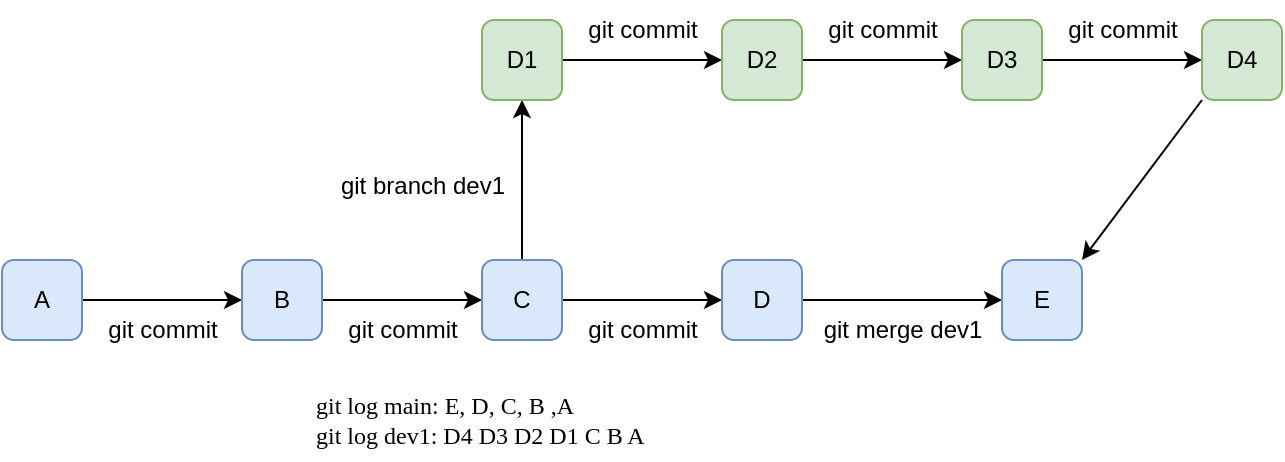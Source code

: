 <mxfile version="25.0.3">
  <diagram name="Page-1" id="a7XsmNvgT28RDx6LG-qZ">
    <mxGraphModel dx="792" dy="737" grid="1" gridSize="10" guides="1" tooltips="1" connect="1" arrows="1" fold="1" page="1" pageScale="1" pageWidth="827" pageHeight="1169" math="0" shadow="0">
      <root>
        <mxCell id="0" />
        <mxCell id="1" parent="0" />
        <mxCell id="ITVLJboKP8fDgU0K1HVr-3" value="" style="edgeStyle=orthogonalEdgeStyle;rounded=0;orthogonalLoop=1;jettySize=auto;html=1;" edge="1" parent="1" source="ITVLJboKP8fDgU0K1HVr-1" target="ITVLJboKP8fDgU0K1HVr-2">
          <mxGeometry relative="1" as="geometry" />
        </mxCell>
        <mxCell id="ITVLJboKP8fDgU0K1HVr-1" value="A" style="rounded=1;whiteSpace=wrap;html=1;fillColor=#dae8fc;strokeColor=#6c8ebf;" vertex="1" parent="1">
          <mxGeometry x="160" y="280" width="40" height="40" as="geometry" />
        </mxCell>
        <mxCell id="ITVLJboKP8fDgU0K1HVr-5" value="" style="edgeStyle=orthogonalEdgeStyle;rounded=0;orthogonalLoop=1;jettySize=auto;html=1;" edge="1" parent="1" source="ITVLJboKP8fDgU0K1HVr-2" target="ITVLJboKP8fDgU0K1HVr-4">
          <mxGeometry relative="1" as="geometry" />
        </mxCell>
        <mxCell id="ITVLJboKP8fDgU0K1HVr-2" value="B" style="rounded=1;whiteSpace=wrap;html=1;fillColor=#dae8fc;strokeColor=#6c8ebf;" vertex="1" parent="1">
          <mxGeometry x="280" y="280" width="40" height="40" as="geometry" />
        </mxCell>
        <mxCell id="ITVLJboKP8fDgU0K1HVr-7" value="" style="edgeStyle=orthogonalEdgeStyle;rounded=0;orthogonalLoop=1;jettySize=auto;html=1;" edge="1" parent="1" source="ITVLJboKP8fDgU0K1HVr-4" target="ITVLJboKP8fDgU0K1HVr-6">
          <mxGeometry relative="1" as="geometry" />
        </mxCell>
        <mxCell id="ITVLJboKP8fDgU0K1HVr-12" value="" style="edgeStyle=orthogonalEdgeStyle;rounded=0;orthogonalLoop=1;jettySize=auto;html=1;" edge="1" parent="1" source="ITVLJboKP8fDgU0K1HVr-4" target="ITVLJboKP8fDgU0K1HVr-11">
          <mxGeometry relative="1" as="geometry" />
        </mxCell>
        <mxCell id="ITVLJboKP8fDgU0K1HVr-4" value="C" style="rounded=1;whiteSpace=wrap;html=1;fillColor=#dae8fc;strokeColor=#6c8ebf;" vertex="1" parent="1">
          <mxGeometry x="400" y="280" width="40" height="40" as="geometry" />
        </mxCell>
        <mxCell id="ITVLJboKP8fDgU0K1HVr-10" value="" style="edgeStyle=orthogonalEdgeStyle;rounded=0;orthogonalLoop=1;jettySize=auto;html=1;" edge="1" parent="1" source="ITVLJboKP8fDgU0K1HVr-6" target="ITVLJboKP8fDgU0K1HVr-9">
          <mxGeometry relative="1" as="geometry" />
        </mxCell>
        <mxCell id="ITVLJboKP8fDgU0K1HVr-6" value="D" style="rounded=1;whiteSpace=wrap;html=1;fillColor=#dae8fc;strokeColor=#6c8ebf;" vertex="1" parent="1">
          <mxGeometry x="520" y="280" width="40" height="40" as="geometry" />
        </mxCell>
        <mxCell id="ITVLJboKP8fDgU0K1HVr-9" value="E" style="rounded=1;whiteSpace=wrap;html=1;fillColor=#dae8fc;strokeColor=#6c8ebf;" vertex="1" parent="1">
          <mxGeometry x="660" y="280" width="40" height="40" as="geometry" />
        </mxCell>
        <mxCell id="ITVLJboKP8fDgU0K1HVr-14" value="" style="edgeStyle=orthogonalEdgeStyle;rounded=0;orthogonalLoop=1;jettySize=auto;html=1;" edge="1" parent="1" source="ITVLJboKP8fDgU0K1HVr-11" target="ITVLJboKP8fDgU0K1HVr-13">
          <mxGeometry relative="1" as="geometry" />
        </mxCell>
        <mxCell id="ITVLJboKP8fDgU0K1HVr-11" value="D1" style="rounded=1;whiteSpace=wrap;html=1;fillColor=#d5e8d4;strokeColor=#82b366;" vertex="1" parent="1">
          <mxGeometry x="400" y="160" width="40" height="40" as="geometry" />
        </mxCell>
        <mxCell id="ITVLJboKP8fDgU0K1HVr-25" value="" style="edgeStyle=orthogonalEdgeStyle;rounded=0;orthogonalLoop=1;jettySize=auto;html=1;" edge="1" parent="1" source="ITVLJboKP8fDgU0K1HVr-13" target="ITVLJboKP8fDgU0K1HVr-24">
          <mxGeometry relative="1" as="geometry" />
        </mxCell>
        <mxCell id="ITVLJboKP8fDgU0K1HVr-13" value="D2" style="rounded=1;whiteSpace=wrap;html=1;fillColor=#d5e8d4;strokeColor=#82b366;" vertex="1" parent="1">
          <mxGeometry x="520" y="160" width="40" height="40" as="geometry" />
        </mxCell>
        <mxCell id="ITVLJboKP8fDgU0K1HVr-16" value="git branch dev1" style="text;html=1;align=center;verticalAlign=middle;resizable=0;points=[];autosize=1;strokeColor=none;fillColor=none;" vertex="1" parent="1">
          <mxGeometry x="315" y="228" width="110" height="30" as="geometry" />
        </mxCell>
        <mxCell id="ITVLJboKP8fDgU0K1HVr-17" value="git commit" style="text;html=1;align=center;verticalAlign=middle;resizable=0;points=[];autosize=1;strokeColor=none;fillColor=none;" vertex="1" parent="1">
          <mxGeometry x="200" y="300" width="80" height="30" as="geometry" />
        </mxCell>
        <mxCell id="ITVLJboKP8fDgU0K1HVr-18" value="git commit" style="text;html=1;align=center;verticalAlign=middle;resizable=0;points=[];autosize=1;strokeColor=none;fillColor=none;" vertex="1" parent="1">
          <mxGeometry x="320" y="300" width="80" height="30" as="geometry" />
        </mxCell>
        <mxCell id="ITVLJboKP8fDgU0K1HVr-19" value="git commit" style="text;html=1;align=center;verticalAlign=middle;resizable=0;points=[];autosize=1;strokeColor=none;fillColor=none;" vertex="1" parent="1">
          <mxGeometry x="440" y="300" width="80" height="30" as="geometry" />
        </mxCell>
        <mxCell id="ITVLJboKP8fDgU0K1HVr-21" value="git commit" style="text;html=1;align=center;verticalAlign=middle;resizable=0;points=[];autosize=1;strokeColor=none;fillColor=none;" vertex="1" parent="1">
          <mxGeometry x="440" y="150" width="80" height="30" as="geometry" />
        </mxCell>
        <mxCell id="ITVLJboKP8fDgU0K1HVr-23" value="git merge dev1" style="text;html=1;align=center;verticalAlign=middle;resizable=0;points=[];autosize=1;strokeColor=none;fillColor=none;" vertex="1" parent="1">
          <mxGeometry x="560" y="300" width="100" height="30" as="geometry" />
        </mxCell>
        <mxCell id="ITVLJboKP8fDgU0K1HVr-28" value="" style="edgeStyle=orthogonalEdgeStyle;rounded=0;orthogonalLoop=1;jettySize=auto;html=1;" edge="1" parent="1" source="ITVLJboKP8fDgU0K1HVr-24" target="ITVLJboKP8fDgU0K1HVr-27">
          <mxGeometry relative="1" as="geometry" />
        </mxCell>
        <mxCell id="ITVLJboKP8fDgU0K1HVr-24" value="D3" style="rounded=1;whiteSpace=wrap;html=1;fillColor=#d5e8d4;strokeColor=#82b366;" vertex="1" parent="1">
          <mxGeometry x="640" y="160" width="40" height="40" as="geometry" />
        </mxCell>
        <mxCell id="ITVLJboKP8fDgU0K1HVr-29" style="rounded=0;orthogonalLoop=1;jettySize=auto;html=1;exitX=0;exitY=1;exitDx=0;exitDy=0;entryX=1;entryY=0;entryDx=0;entryDy=0;" edge="1" parent="1" source="ITVLJboKP8fDgU0K1HVr-27" target="ITVLJboKP8fDgU0K1HVr-9">
          <mxGeometry relative="1" as="geometry" />
        </mxCell>
        <mxCell id="ITVLJboKP8fDgU0K1HVr-27" value="D4" style="rounded=1;whiteSpace=wrap;html=1;fillColor=#d5e8d4;strokeColor=#82b366;" vertex="1" parent="1">
          <mxGeometry x="760" y="160" width="40" height="40" as="geometry" />
        </mxCell>
        <mxCell id="ITVLJboKP8fDgU0K1HVr-30" value="git commit" style="text;html=1;align=center;verticalAlign=middle;resizable=0;points=[];autosize=1;strokeColor=none;fillColor=none;" vertex="1" parent="1">
          <mxGeometry x="560" y="150" width="80" height="30" as="geometry" />
        </mxCell>
        <mxCell id="ITVLJboKP8fDgU0K1HVr-31" value="git commit" style="text;html=1;align=center;verticalAlign=middle;resizable=0;points=[];autosize=1;strokeColor=none;fillColor=none;" vertex="1" parent="1">
          <mxGeometry x="680" y="150" width="80" height="30" as="geometry" />
        </mxCell>
        <mxCell id="ITVLJboKP8fDgU0K1HVr-34" value="git log main: E, D, C, B ,A&lt;div&gt;git log dev1: D4 D3 D2 D1 C B A&lt;/div&gt;" style="text;html=1;align=left;verticalAlign=middle;resizable=0;points=[];autosize=1;strokeColor=none;fillColor=none;fontFamily=Lucida Console;" vertex="1" parent="1">
          <mxGeometry x="315" y="340" width="250" height="40" as="geometry" />
        </mxCell>
      </root>
    </mxGraphModel>
  </diagram>
</mxfile>
